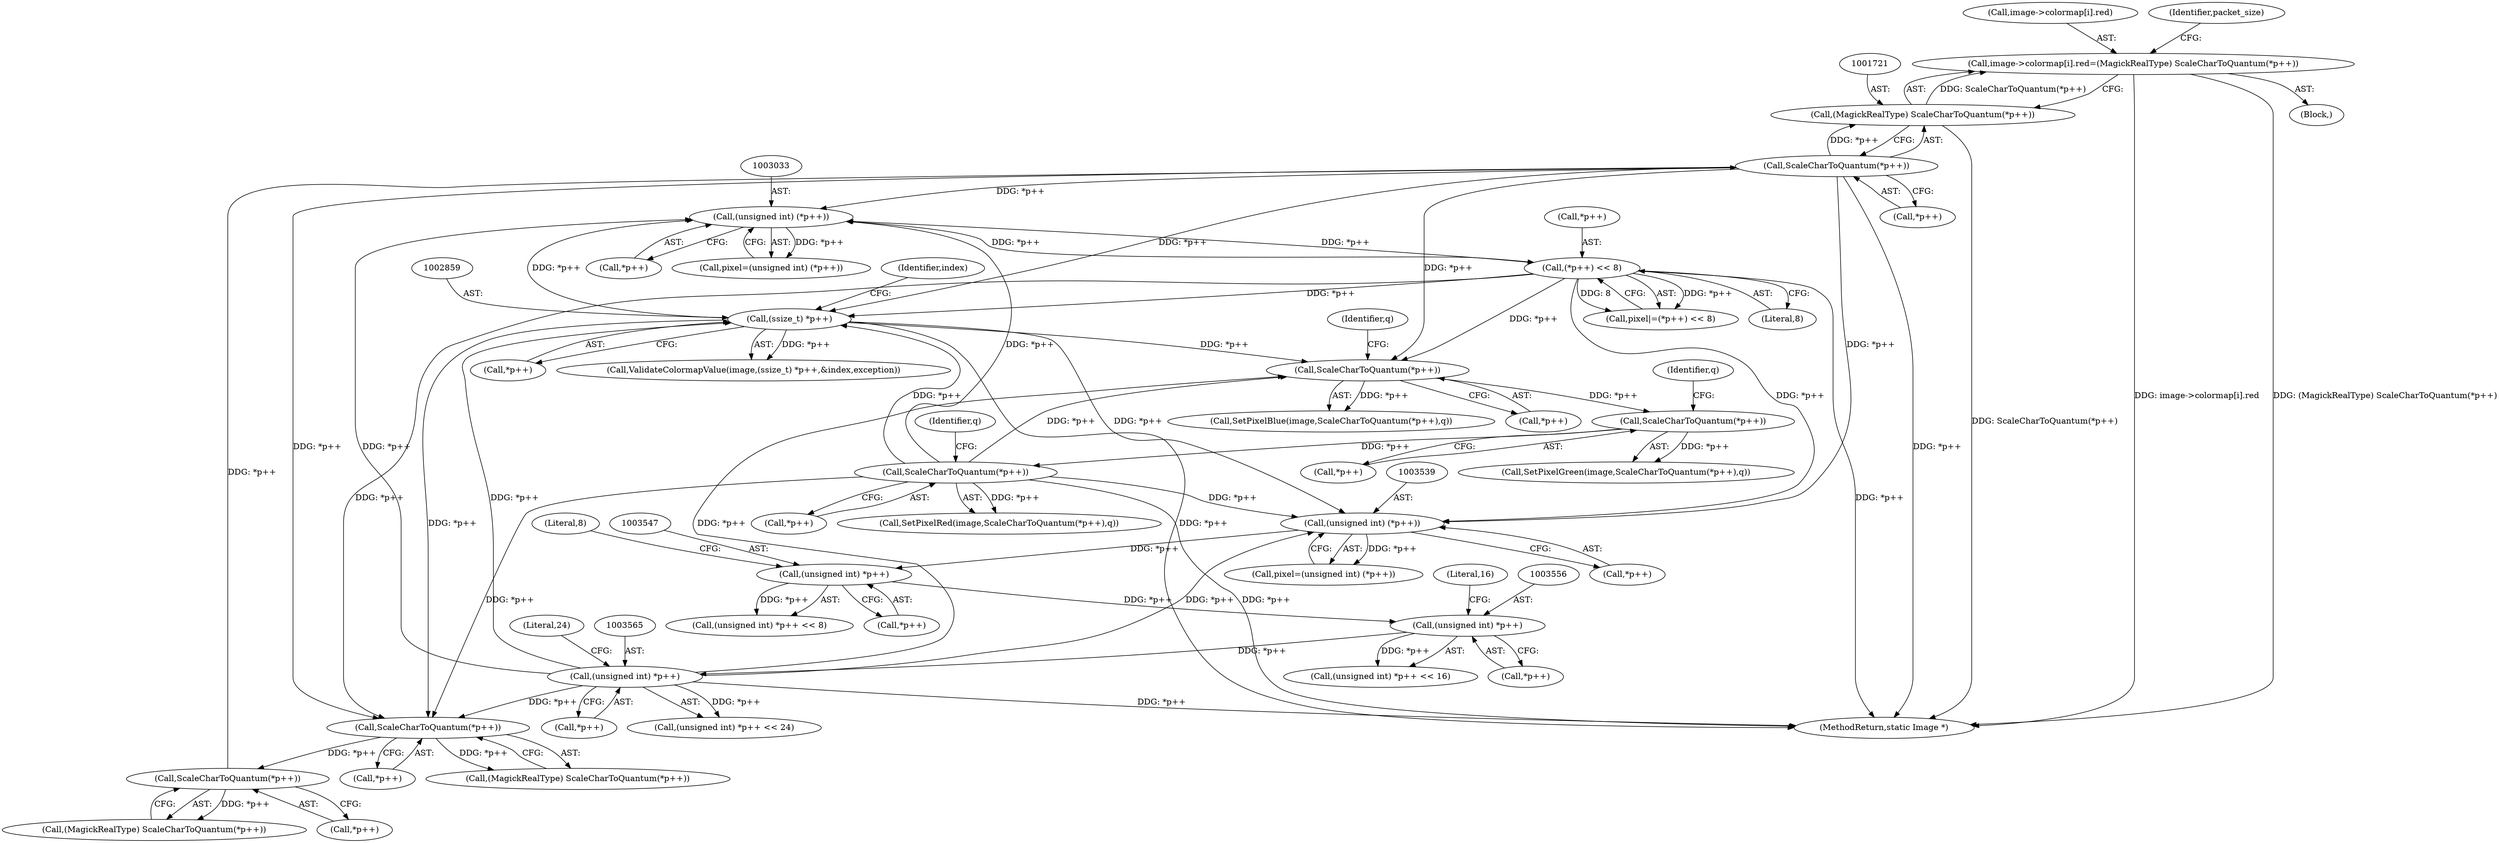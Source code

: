 digraph "0_ImageMagick_db0add932fb850d762b02604ca3053b7d7ab6deb@array" {
"1001712" [label="(Call,image->colormap[i].red=(MagickRealType) ScaleCharToQuantum(*p++))"];
"1001720" [label="(Call,(MagickRealType) ScaleCharToQuantum(*p++))"];
"1001722" [label="(Call,ScaleCharToQuantum(*p++))"];
"1001708" [label="(Call,ScaleCharToQuantum(*p++))"];
"1001694" [label="(Call,ScaleCharToQuantum(*p++))"];
"1003039" [label="(Call,(*p++) << 8)"];
"1003032" [label="(Call,(unsigned int) (*p++))"];
"1002858" [label="(Call,(ssize_t) *p++)"];
"1003383" [label="(Call,ScaleCharToQuantum(*p++))"];
"1003376" [label="(Call,ScaleCharToQuantum(*p++))"];
"1003369" [label="(Call,ScaleCharToQuantum(*p++))"];
"1003564" [label="(Call,(unsigned int) *p++)"];
"1003555" [label="(Call,(unsigned int) *p++)"];
"1003546" [label="(Call,(unsigned int) *p++)"];
"1003538" [label="(Call,(unsigned int) (*p++))"];
"1003373" [label="(Identifier,q)"];
"1002858" [label="(Call,(ssize_t) *p++)"];
"1003551" [label="(Literal,8)"];
"1003548" [label="(Call,*p++)"];
"1003546" [label="(Call,(unsigned int) *p++)"];
"1003369" [label="(Call,ScaleCharToQuantum(*p++))"];
"1003383" [label="(Call,ScaleCharToQuantum(*p++))"];
"1003376" [label="(Call,ScaleCharToQuantum(*p++))"];
"1003554" [label="(Call,(unsigned int) *p++ << 16)"];
"1003569" [label="(Literal,24)"];
"1003032" [label="(Call,(unsigned int) (*p++))"];
"1003380" [label="(Identifier,q)"];
"1003560" [label="(Literal,16)"];
"1003566" [label="(Call,*p++)"];
"1001695" [label="(Call,*p++)"];
"1003555" [label="(Call,(unsigned int) *p++)"];
"1001692" [label="(Call,(MagickRealType) ScaleCharToQuantum(*p++))"];
"1001708" [label="(Call,ScaleCharToQuantum(*p++))"];
"1003387" [label="(Identifier,q)"];
"1003557" [label="(Call,*p++)"];
"1001723" [label="(Call,*p++)"];
"1003545" [label="(Call,(unsigned int) *p++ << 8)"];
"1003034" [label="(Call,*p++)"];
"1001683" [label="(Block,)"];
"1001713" [label="(Call,image->colormap[i].red)"];
"1001706" [label="(Call,(MagickRealType) ScaleCharToQuantum(*p++))"];
"1003367" [label="(Call,SetPixelBlue(image,ScaleCharToQuantum(*p++),q))"];
"1001720" [label="(Call,(MagickRealType) ScaleCharToQuantum(*p++))"];
"1002860" [label="(Call,*p++)"];
"1001712" [label="(Call,image->colormap[i].red=(MagickRealType) ScaleCharToQuantum(*p++))"];
"1002856" [label="(Call,ValidateColormapValue(image,(ssize_t) *p++,&index,exception))"];
"1001722" [label="(Call,ScaleCharToQuantum(*p++))"];
"1003941" [label="(MethodReturn,static Image *)"];
"1003039" [label="(Call,(*p++) << 8)"];
"1003384" [label="(Call,*p++)"];
"1003377" [label="(Call,*p++)"];
"1003536" [label="(Call,pixel=(unsigned int) (*p++))"];
"1003564" [label="(Call,(unsigned int) *p++)"];
"1003374" [label="(Call,SetPixelGreen(image,ScaleCharToQuantum(*p++),q))"];
"1003381" [label="(Call,SetPixelRed(image,ScaleCharToQuantum(*p++),q))"];
"1003370" [label="(Call,*p++)"];
"1003043" [label="(Literal,8)"];
"1003040" [label="(Call,*p++)"];
"1001694" [label="(Call,ScaleCharToQuantum(*p++))"];
"1003037" [label="(Call,pixel|=(*p++) << 8)"];
"1003030" [label="(Call,pixel=(unsigned int) (*p++))"];
"1001709" [label="(Call,*p++)"];
"1003540" [label="(Call,*p++)"];
"1003538" [label="(Call,(unsigned int) (*p++))"];
"1003563" [label="(Call,(unsigned int) *p++ << 24)"];
"1001728" [label="(Identifier,packet_size)"];
"1002864" [label="(Identifier,index)"];
"1001712" -> "1001683"  [label="AST: "];
"1001712" -> "1001720"  [label="CFG: "];
"1001713" -> "1001712"  [label="AST: "];
"1001720" -> "1001712"  [label="AST: "];
"1001728" -> "1001712"  [label="CFG: "];
"1001712" -> "1003941"  [label="DDG: image->colormap[i].red"];
"1001712" -> "1003941"  [label="DDG: (MagickRealType) ScaleCharToQuantum(*p++)"];
"1001720" -> "1001712"  [label="DDG: ScaleCharToQuantum(*p++)"];
"1001720" -> "1001722"  [label="CFG: "];
"1001721" -> "1001720"  [label="AST: "];
"1001722" -> "1001720"  [label="AST: "];
"1001720" -> "1003941"  [label="DDG: ScaleCharToQuantum(*p++)"];
"1001722" -> "1001720"  [label="DDG: *p++"];
"1001722" -> "1001723"  [label="CFG: "];
"1001723" -> "1001722"  [label="AST: "];
"1001722" -> "1003941"  [label="DDG: *p++"];
"1001722" -> "1001694"  [label="DDG: *p++"];
"1001708" -> "1001722"  [label="DDG: *p++"];
"1001722" -> "1002858"  [label="DDG: *p++"];
"1001722" -> "1003032"  [label="DDG: *p++"];
"1001722" -> "1003369"  [label="DDG: *p++"];
"1001722" -> "1003538"  [label="DDG: *p++"];
"1001708" -> "1001706"  [label="AST: "];
"1001708" -> "1001709"  [label="CFG: "];
"1001709" -> "1001708"  [label="AST: "];
"1001706" -> "1001708"  [label="CFG: "];
"1001708" -> "1001706"  [label="DDG: *p++"];
"1001694" -> "1001708"  [label="DDG: *p++"];
"1001694" -> "1001692"  [label="AST: "];
"1001694" -> "1001695"  [label="CFG: "];
"1001695" -> "1001694"  [label="AST: "];
"1001692" -> "1001694"  [label="CFG: "];
"1001694" -> "1001692"  [label="DDG: *p++"];
"1003039" -> "1001694"  [label="DDG: *p++"];
"1002858" -> "1001694"  [label="DDG: *p++"];
"1003383" -> "1001694"  [label="DDG: *p++"];
"1003564" -> "1001694"  [label="DDG: *p++"];
"1003039" -> "1003037"  [label="AST: "];
"1003039" -> "1003043"  [label="CFG: "];
"1003040" -> "1003039"  [label="AST: "];
"1003043" -> "1003039"  [label="AST: "];
"1003037" -> "1003039"  [label="CFG: "];
"1003039" -> "1003941"  [label="DDG: *p++"];
"1003039" -> "1002858"  [label="DDG: *p++"];
"1003039" -> "1003032"  [label="DDG: *p++"];
"1003039" -> "1003037"  [label="DDG: *p++"];
"1003039" -> "1003037"  [label="DDG: 8"];
"1003032" -> "1003039"  [label="DDG: *p++"];
"1003039" -> "1003369"  [label="DDG: *p++"];
"1003039" -> "1003538"  [label="DDG: *p++"];
"1003032" -> "1003030"  [label="AST: "];
"1003032" -> "1003034"  [label="CFG: "];
"1003033" -> "1003032"  [label="AST: "];
"1003034" -> "1003032"  [label="AST: "];
"1003030" -> "1003032"  [label="CFG: "];
"1003032" -> "1003030"  [label="DDG: *p++"];
"1002858" -> "1003032"  [label="DDG: *p++"];
"1003383" -> "1003032"  [label="DDG: *p++"];
"1003564" -> "1003032"  [label="DDG: *p++"];
"1002858" -> "1002856"  [label="AST: "];
"1002858" -> "1002860"  [label="CFG: "];
"1002859" -> "1002858"  [label="AST: "];
"1002860" -> "1002858"  [label="AST: "];
"1002864" -> "1002858"  [label="CFG: "];
"1002858" -> "1003941"  [label="DDG: *p++"];
"1002858" -> "1002856"  [label="DDG: *p++"];
"1003383" -> "1002858"  [label="DDG: *p++"];
"1003564" -> "1002858"  [label="DDG: *p++"];
"1002858" -> "1003369"  [label="DDG: *p++"];
"1002858" -> "1003538"  [label="DDG: *p++"];
"1003383" -> "1003381"  [label="AST: "];
"1003383" -> "1003384"  [label="CFG: "];
"1003384" -> "1003383"  [label="AST: "];
"1003387" -> "1003383"  [label="CFG: "];
"1003383" -> "1003941"  [label="DDG: *p++"];
"1003383" -> "1003369"  [label="DDG: *p++"];
"1003383" -> "1003381"  [label="DDG: *p++"];
"1003376" -> "1003383"  [label="DDG: *p++"];
"1003383" -> "1003538"  [label="DDG: *p++"];
"1003376" -> "1003374"  [label="AST: "];
"1003376" -> "1003377"  [label="CFG: "];
"1003377" -> "1003376"  [label="AST: "];
"1003380" -> "1003376"  [label="CFG: "];
"1003376" -> "1003374"  [label="DDG: *p++"];
"1003369" -> "1003376"  [label="DDG: *p++"];
"1003369" -> "1003367"  [label="AST: "];
"1003369" -> "1003370"  [label="CFG: "];
"1003370" -> "1003369"  [label="AST: "];
"1003373" -> "1003369"  [label="CFG: "];
"1003369" -> "1003367"  [label="DDG: *p++"];
"1003564" -> "1003369"  [label="DDG: *p++"];
"1003564" -> "1003563"  [label="AST: "];
"1003564" -> "1003566"  [label="CFG: "];
"1003565" -> "1003564"  [label="AST: "];
"1003566" -> "1003564"  [label="AST: "];
"1003569" -> "1003564"  [label="CFG: "];
"1003564" -> "1003941"  [label="DDG: *p++"];
"1003564" -> "1003538"  [label="DDG: *p++"];
"1003564" -> "1003563"  [label="DDG: *p++"];
"1003555" -> "1003564"  [label="DDG: *p++"];
"1003555" -> "1003554"  [label="AST: "];
"1003555" -> "1003557"  [label="CFG: "];
"1003556" -> "1003555"  [label="AST: "];
"1003557" -> "1003555"  [label="AST: "];
"1003560" -> "1003555"  [label="CFG: "];
"1003555" -> "1003554"  [label="DDG: *p++"];
"1003546" -> "1003555"  [label="DDG: *p++"];
"1003546" -> "1003545"  [label="AST: "];
"1003546" -> "1003548"  [label="CFG: "];
"1003547" -> "1003546"  [label="AST: "];
"1003548" -> "1003546"  [label="AST: "];
"1003551" -> "1003546"  [label="CFG: "];
"1003546" -> "1003545"  [label="DDG: *p++"];
"1003538" -> "1003546"  [label="DDG: *p++"];
"1003538" -> "1003536"  [label="AST: "];
"1003538" -> "1003540"  [label="CFG: "];
"1003539" -> "1003538"  [label="AST: "];
"1003540" -> "1003538"  [label="AST: "];
"1003536" -> "1003538"  [label="CFG: "];
"1003538" -> "1003536"  [label="DDG: *p++"];
}
